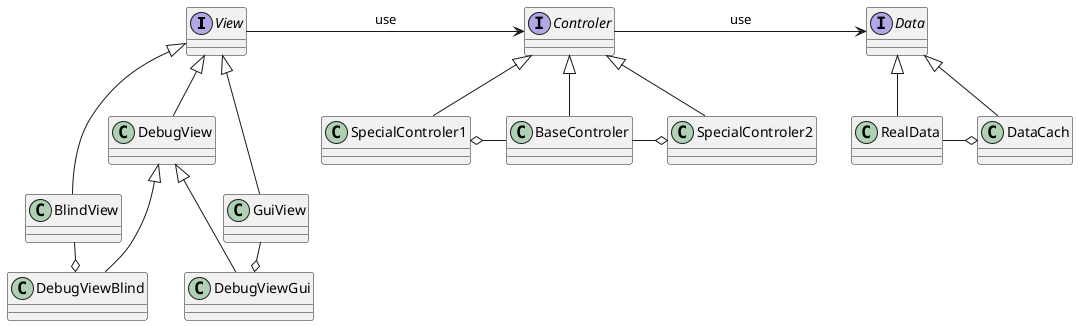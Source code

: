 @startuml

interface View
class GuiView
class BlindView
class DebugView
class DebugViewGui
class DebugViewBlind
interface Data
class RealData
class DataCach
interface Controler
class BaseControler
class SpecialControler1
class SpecialControler2

BaseControler -up-|> Controler
SpecialControler1 -up-|> Controler
SpecialControler2 -up-|> Controler
SpecialControler1 o-right- BaseControler
SpecialControler2 o-left- BaseControler

View -right-> Controler :use
Controler -right-> Data :use

Data <|-down- RealData
Data <|-down- DataCach
DataCach o-left- RealData

View <|-down- GuiView
View <|-down- BlindView
View <|-down- DebugView

DebugView <|-down- DebugViewGui
DebugView <|-down- DebugViewBlind

DebugViewGui o-left- GuiView
DebugViewBlind o-left- BlindView



@enduml
